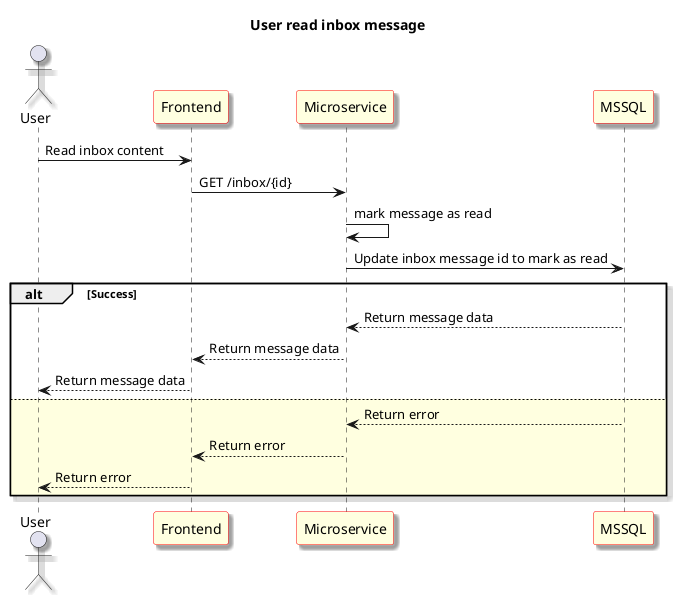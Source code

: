 @startuml User read inbox message
skinparam shadowing true
skinparam sequence {
	ParticipantBackgroundColor LightYellow
	ParticipantBorderColor red
}
Title: User read inbox message
actor "User" as User1
participant "Frontend" as Frontend
participant "Microservice" as Microservice
participant "MSSQL" as Database

User1 -> Frontend: Read inbox content

Frontend -> Microservice: GET /inbox/{id}

Microservice -> Microservice: mark message as read

Microservice -> Database: Update inbox message id to mark as read

alt Success

Microservice <-- Database: Return message data

Frontend <-- Microservice: Return message data

User1 <-- Frontend: Return message data

else #LightYellow

Microservice <-- Database: Return error

Frontend <-- Microservice: Return error

User1 <-- Frontend: Return error

end

@enduml